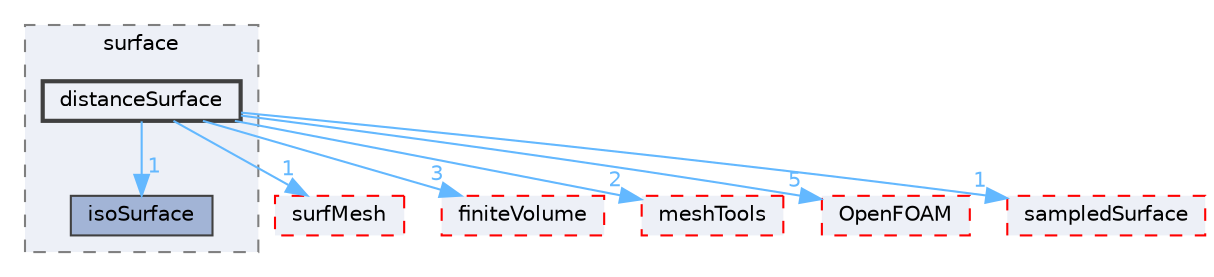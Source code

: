 digraph "src/sampling/surface/distanceSurface"
{
 // LATEX_PDF_SIZE
  bgcolor="transparent";
  edge [fontname=Helvetica,fontsize=10,labelfontname=Helvetica,labelfontsize=10];
  node [fontname=Helvetica,fontsize=10,shape=box,height=0.2,width=0.4];
  compound=true
  subgraph clusterdir_e1701b8b608069e995cfd3c25d5e4969 {
    graph [ bgcolor="#edf0f7", pencolor="grey50", label="surface", fontname=Helvetica,fontsize=10 style="filled,dashed", URL="dir_e1701b8b608069e995cfd3c25d5e4969.html",tooltip=""]
  dir_059e2aa449041b8aa7f4c8874069c7af [label="isoSurface", fillcolor="#a2b4d6", color="grey25", style="filled", URL="dir_059e2aa449041b8aa7f4c8874069c7af.html",tooltip=""];
  dir_27622a0cf730ff850c440673b87df8f3 [label="distanceSurface", fillcolor="#edf0f7", color="grey25", style="filled,bold", URL="dir_27622a0cf730ff850c440673b87df8f3.html",tooltip=""];
  }
  dir_0a88fe22feb23ce5f078a04a1df67721 [label="surfMesh", fillcolor="#edf0f7", color="red", style="filled,dashed", URL="dir_0a88fe22feb23ce5f078a04a1df67721.html",tooltip=""];
  dir_9bd15774b555cf7259a6fa18f99fe99b [label="finiteVolume", fillcolor="#edf0f7", color="red", style="filled,dashed", URL="dir_9bd15774b555cf7259a6fa18f99fe99b.html",tooltip=""];
  dir_ae30ad0bef50cf391b24c614251bb9fd [label="meshTools", fillcolor="#edf0f7", color="red", style="filled,dashed", URL="dir_ae30ad0bef50cf391b24c614251bb9fd.html",tooltip=""];
  dir_c5473ff19b20e6ec4dfe5c310b3778a8 [label="OpenFOAM", fillcolor="#edf0f7", color="red", style="filled,dashed", URL="dir_c5473ff19b20e6ec4dfe5c310b3778a8.html",tooltip=""];
  dir_daf57321dd7c30092fd489dbb1aa8219 [label="sampledSurface", fillcolor="#edf0f7", color="red", style="filled,dashed", URL="dir_daf57321dd7c30092fd489dbb1aa8219.html",tooltip=""];
  dir_27622a0cf730ff850c440673b87df8f3->dir_059e2aa449041b8aa7f4c8874069c7af [headlabel="1", labeldistance=1.5 headhref="dir_000977_001979.html" href="dir_000977_001979.html" color="steelblue1" fontcolor="steelblue1"];
  dir_27622a0cf730ff850c440673b87df8f3->dir_0a88fe22feb23ce5f078a04a1df67721 [headlabel="1", labeldistance=1.5 headhref="dir_000977_003891.html" href="dir_000977_003891.html" color="steelblue1" fontcolor="steelblue1"];
  dir_27622a0cf730ff850c440673b87df8f3->dir_9bd15774b555cf7259a6fa18f99fe99b [headlabel="3", labeldistance=1.5 headhref="dir_000977_001387.html" href="dir_000977_001387.html" color="steelblue1" fontcolor="steelblue1"];
  dir_27622a0cf730ff850c440673b87df8f3->dir_ae30ad0bef50cf391b24c614251bb9fd [headlabel="2", labeldistance=1.5 headhref="dir_000977_002382.html" href="dir_000977_002382.html" color="steelblue1" fontcolor="steelblue1"];
  dir_27622a0cf730ff850c440673b87df8f3->dir_c5473ff19b20e6ec4dfe5c310b3778a8 [headlabel="5", labeldistance=1.5 headhref="dir_000977_002695.html" href="dir_000977_002695.html" color="steelblue1" fontcolor="steelblue1"];
  dir_27622a0cf730ff850c440673b87df8f3->dir_daf57321dd7c30092fd489dbb1aa8219 [headlabel="1", labeldistance=1.5 headhref="dir_000977_003406.html" href="dir_000977_003406.html" color="steelblue1" fontcolor="steelblue1"];
}
